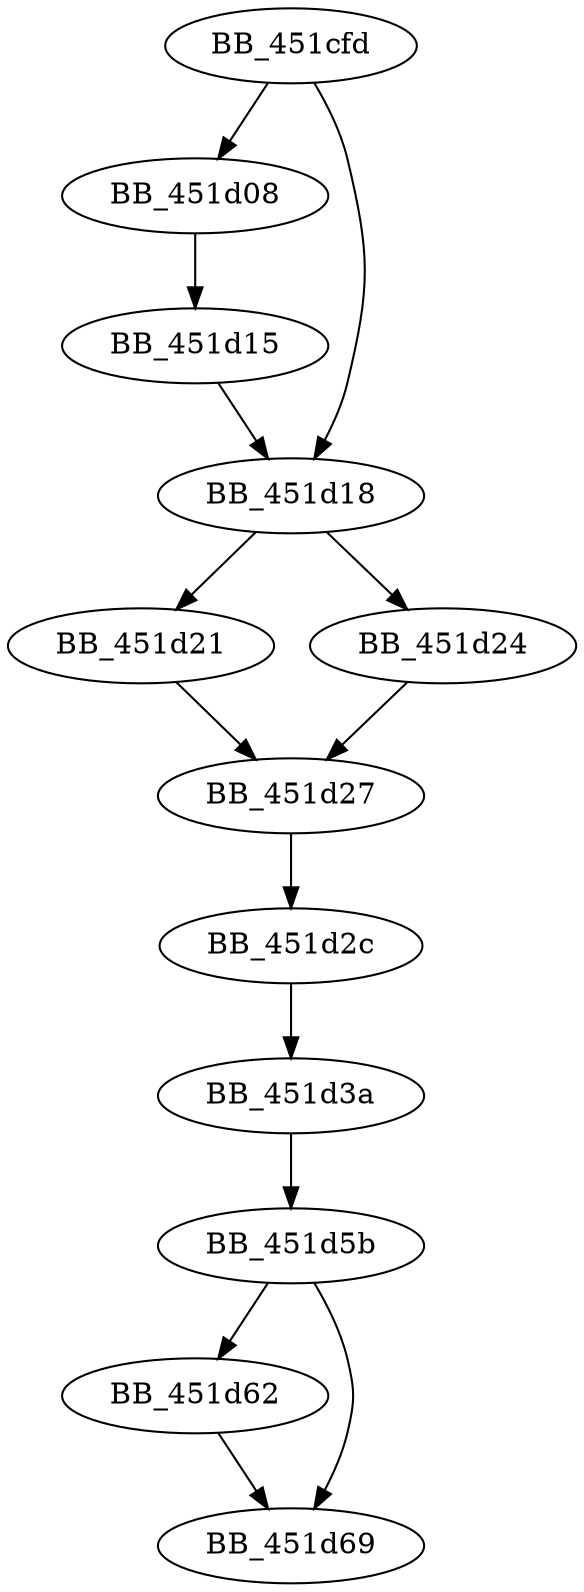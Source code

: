 DiGraph sub_451CFD{
BB_451cfd->BB_451d08
BB_451cfd->BB_451d18
BB_451d08->BB_451d15
BB_451d15->BB_451d18
BB_451d18->BB_451d21
BB_451d18->BB_451d24
BB_451d21->BB_451d27
BB_451d24->BB_451d27
BB_451d27->BB_451d2c
BB_451d2c->BB_451d3a
BB_451d3a->BB_451d5b
BB_451d5b->BB_451d62
BB_451d5b->BB_451d69
BB_451d62->BB_451d69
}
